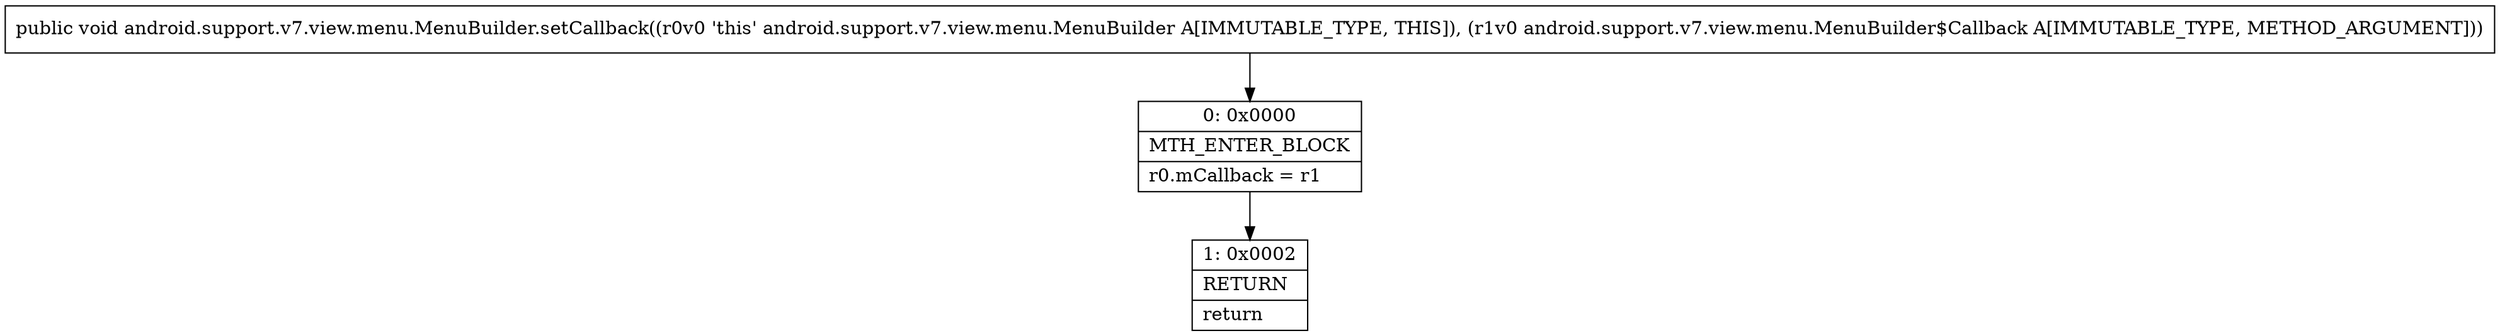 digraph "CFG forandroid.support.v7.view.menu.MenuBuilder.setCallback(Landroid\/support\/v7\/view\/menu\/MenuBuilder$Callback;)V" {
Node_0 [shape=record,label="{0\:\ 0x0000|MTH_ENTER_BLOCK\l|r0.mCallback = r1\l}"];
Node_1 [shape=record,label="{1\:\ 0x0002|RETURN\l|return\l}"];
MethodNode[shape=record,label="{public void android.support.v7.view.menu.MenuBuilder.setCallback((r0v0 'this' android.support.v7.view.menu.MenuBuilder A[IMMUTABLE_TYPE, THIS]), (r1v0 android.support.v7.view.menu.MenuBuilder$Callback A[IMMUTABLE_TYPE, METHOD_ARGUMENT])) }"];
MethodNode -> Node_0;
Node_0 -> Node_1;
}

